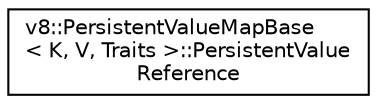 digraph "Graphical Class Hierarchy"
{
  edge [fontname="Helvetica",fontsize="10",labelfontname="Helvetica",labelfontsize="10"];
  node [fontname="Helvetica",fontsize="10",shape=record];
  rankdir="LR";
  Node1 [label="v8::PersistentValueMapBase\l\< K, V, Traits \>::PersistentValue\lReference",height=0.2,width=0.4,color="black", fillcolor="white", style="filled",URL="$classv8_1_1PersistentValueMapBase_1_1PersistentValueReference.html"];
}
